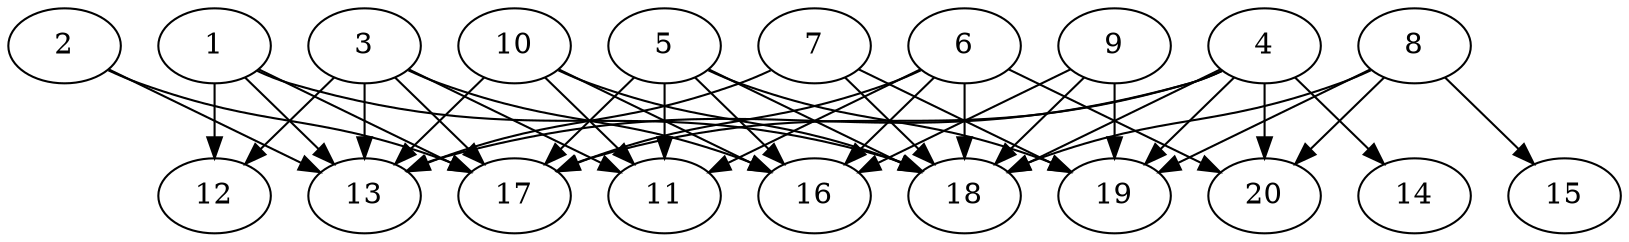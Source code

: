// DAG automatically generated by daggen at Tue Jul 23 14:34:08 2019
// ./daggen --dot -n 20 --ccr 0.3 --fat 0.7 --regular 0.5 --density 0.8 --mindata 5242880 --maxdata 52428800 
digraph G {
  1 [size="126378667", alpha="0.13", expect_size="37913600"] 
  1 -> 12 [size ="37913600"]
  1 -> 13 [size ="37913600"]
  1 -> 17 [size ="37913600"]
  1 -> 18 [size ="37913600"]
  2 [size="111493120", alpha="0.03", expect_size="33447936"] 
  2 -> 13 [size ="33447936"]
  2 -> 17 [size ="33447936"]
  3 [size="152125440", alpha="0.18", expect_size="45637632"] 
  3 -> 11 [size ="45637632"]
  3 -> 12 [size ="45637632"]
  3 -> 13 [size ="45637632"]
  3 -> 16 [size ="45637632"]
  3 -> 17 [size ="45637632"]
  4 [size="168369493", alpha="0.06", expect_size="50510848"] 
  4 -> 13 [size ="50510848"]
  4 -> 14 [size ="50510848"]
  4 -> 17 [size ="50510848"]
  4 -> 18 [size ="50510848"]
  4 -> 19 [size ="50510848"]
  4 -> 20 [size ="50510848"]
  5 [size="21927253", alpha="0.09", expect_size="6578176"] 
  5 -> 11 [size ="6578176"]
  5 -> 16 [size ="6578176"]
  5 -> 17 [size ="6578176"]
  5 -> 18 [size ="6578176"]
  5 -> 19 [size ="6578176"]
  6 [size="141158400", alpha="0.16", expect_size="42347520"] 
  6 -> 11 [size ="42347520"]
  6 -> 16 [size ="42347520"]
  6 -> 17 [size ="42347520"]
  6 -> 18 [size ="42347520"]
  6 -> 20 [size ="42347520"]
  7 [size="144902827", alpha="0.07", expect_size="43470848"] 
  7 -> 13 [size ="43470848"]
  7 -> 18 [size ="43470848"]
  7 -> 19 [size ="43470848"]
  8 [size="92948480", alpha="0.02", expect_size="27884544"] 
  8 -> 15 [size ="27884544"]
  8 -> 18 [size ="27884544"]
  8 -> 19 [size ="27884544"]
  8 -> 20 [size ="27884544"]
  9 [size="108076373", alpha="0.11", expect_size="32422912"] 
  9 -> 16 [size ="32422912"]
  9 -> 18 [size ="32422912"]
  9 -> 19 [size ="32422912"]
  10 [size="125651627", alpha="0.06", expect_size="37695488"] 
  10 -> 11 [size ="37695488"]
  10 -> 13 [size ="37695488"]
  10 -> 16 [size ="37695488"]
  10 -> 18 [size ="37695488"]
  11 [size="121944747", alpha="0.07", expect_size="36583424"] 
  12 [size="67993600", alpha="0.10", expect_size="20398080"] 
  13 [size="94344533", alpha="0.17", expect_size="28303360"] 
  14 [size="78789973", alpha="0.16", expect_size="23636992"] 
  15 [size="123272533", alpha="0.06", expect_size="36981760"] 
  16 [size="36345173", alpha="0.07", expect_size="10903552"] 
  17 [size="161631573", alpha="0.16", expect_size="48489472"] 
  18 [size="58190507", alpha="0.15", expect_size="17457152"] 
  19 [size="77714773", alpha="0.13", expect_size="23314432"] 
  20 [size="161863680", alpha="0.18", expect_size="48559104"] 
}
